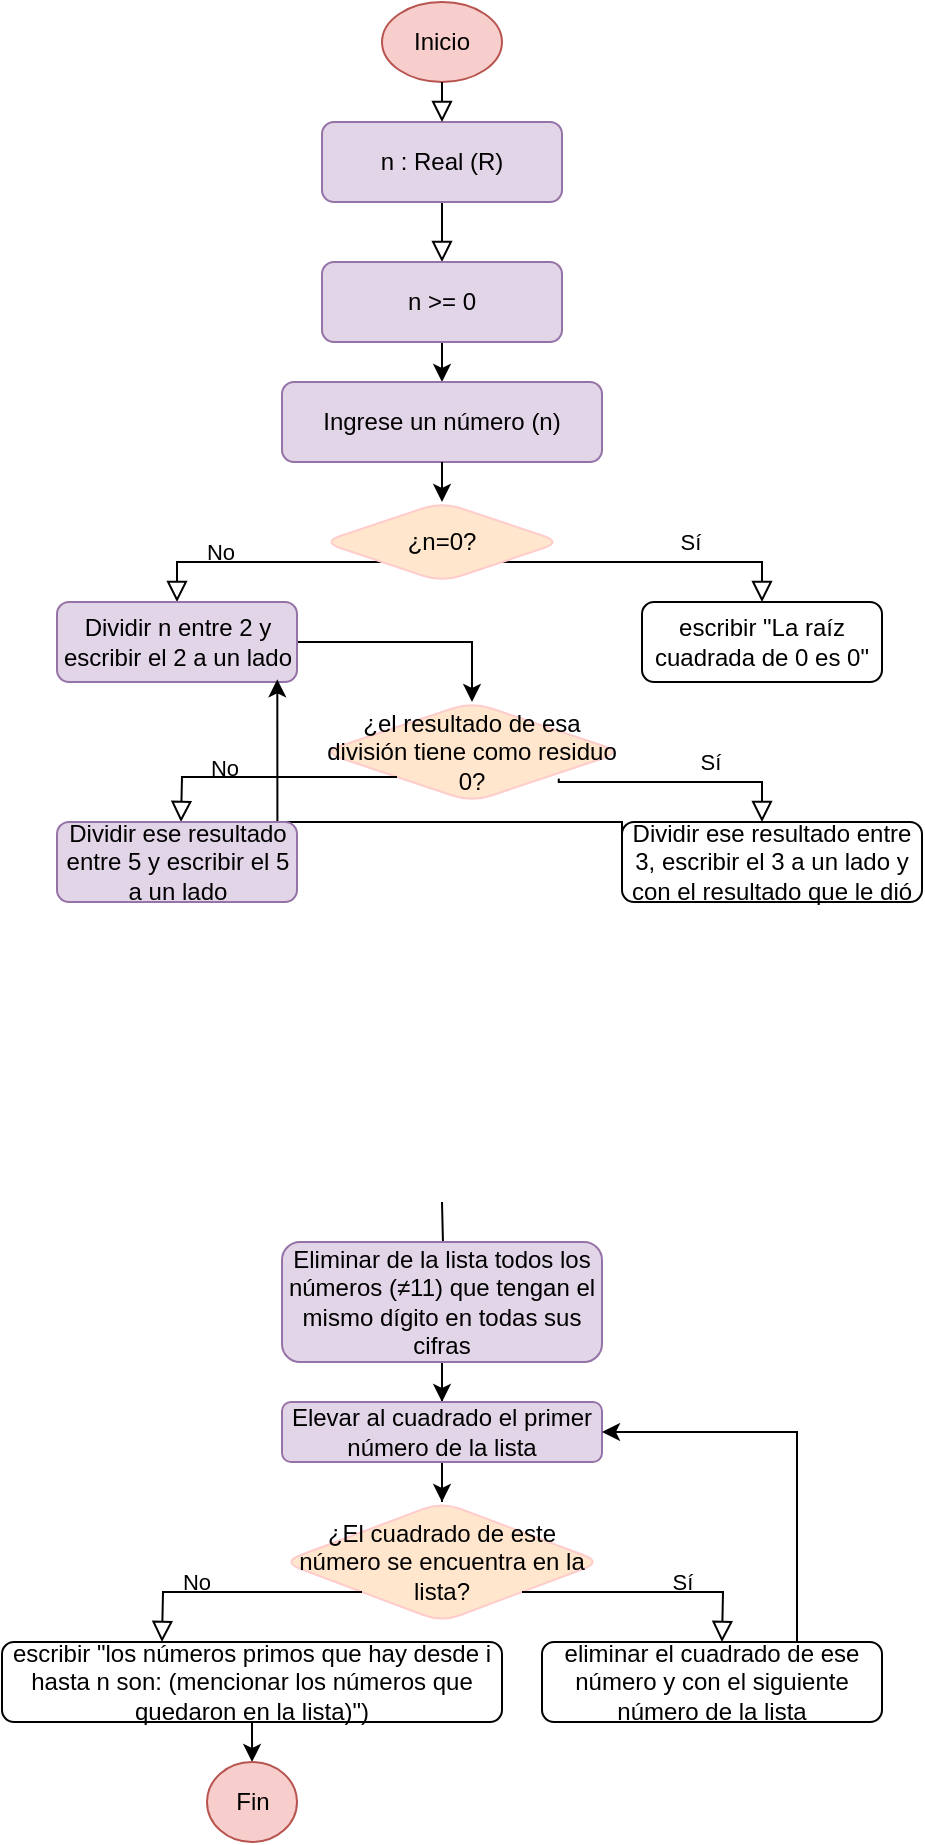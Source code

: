 <mxfile version="21.7.5" type="github">
  <diagram id="C5RBs43oDa-KdzZeNtuy" name="Page-1">
    <mxGraphModel dx="652" dy="348" grid="1" gridSize="10" guides="1" tooltips="1" connect="1" arrows="1" fold="1" page="1" pageScale="1" pageWidth="827" pageHeight="1169" math="0" shadow="0">
      <root>
        <mxCell id="WIyWlLk6GJQsqaUBKTNV-0" />
        <mxCell id="WIyWlLk6GJQsqaUBKTNV-1" parent="WIyWlLk6GJQsqaUBKTNV-0" />
        <mxCell id="WIyWlLk6GJQsqaUBKTNV-2" value="" style="rounded=0;html=1;jettySize=auto;orthogonalLoop=1;fontSize=11;endArrow=block;endFill=0;endSize=8;strokeWidth=1;shadow=0;labelBackgroundColor=none;edgeStyle=orthogonalEdgeStyle;" parent="WIyWlLk6GJQsqaUBKTNV-1" source="WIyWlLk6GJQsqaUBKTNV-3" edge="1">
          <mxGeometry relative="1" as="geometry">
            <mxPoint x="220" y="130" as="targetPoint" />
            <Array as="points">
              <mxPoint x="220" y="130" />
              <mxPoint x="220" y="130" />
            </Array>
          </mxGeometry>
        </mxCell>
        <mxCell id="WIyWlLk6GJQsqaUBKTNV-3" value="n : Real (R)" style="rounded=1;whiteSpace=wrap;html=1;fontSize=12;glass=0;strokeWidth=1;shadow=0;fillColor=#e1d5e7;strokeColor=#9673a6;" parent="WIyWlLk6GJQsqaUBKTNV-1" vertex="1">
          <mxGeometry x="160" y="60" width="120" height="40" as="geometry" />
        </mxCell>
        <mxCell id="WIyWlLk6GJQsqaUBKTNV-8" value="No" style="rounded=0;html=1;jettySize=auto;orthogonalLoop=1;fontSize=11;endArrow=block;endFill=0;endSize=8;strokeWidth=1;shadow=0;labelBackgroundColor=none;edgeStyle=orthogonalEdgeStyle;exitX=0;exitY=1;exitDx=0;exitDy=0;" parent="WIyWlLk6GJQsqaUBKTNV-1" source="UFm0XBWb2cDGTMjMBXUD-12" target="UFm0XBWb2cDGTMjMBXUD-35" edge="1">
          <mxGeometry x="0.334" y="-5" relative="1" as="geometry">
            <mxPoint as="offset" />
            <mxPoint x="80" y="300" as="targetPoint" />
          </mxGeometry>
        </mxCell>
        <mxCell id="WIyWlLk6GJQsqaUBKTNV-9" value="Sí" style="edgeStyle=orthogonalEdgeStyle;rounded=0;html=1;jettySize=auto;orthogonalLoop=1;fontSize=11;endArrow=block;endFill=0;endSize=8;strokeWidth=1;shadow=0;labelBackgroundColor=none;exitX=1;exitY=1;exitDx=0;exitDy=0;entryX=0.5;entryY=0;entryDx=0;entryDy=0;" parent="WIyWlLk6GJQsqaUBKTNV-1" source="UFm0XBWb2cDGTMjMBXUD-12" target="WIyWlLk6GJQsqaUBKTNV-12" edge="1">
          <mxGeometry x="0.25" y="10" relative="1" as="geometry">
            <mxPoint as="offset" />
            <mxPoint x="294" y="270" as="sourcePoint" />
            <mxPoint x="394" y="450.0" as="targetPoint" />
            <Array as="points">
              <mxPoint x="380" y="280" />
            </Array>
          </mxGeometry>
        </mxCell>
        <mxCell id="WIyWlLk6GJQsqaUBKTNV-12" value="escribir &quot;La raíz cuadrada de 0 es 0&quot;" style="rounded=1;whiteSpace=wrap;html=1;fontSize=12;glass=0;strokeWidth=1;shadow=0;" parent="WIyWlLk6GJQsqaUBKTNV-1" vertex="1">
          <mxGeometry x="320" y="300" width="120" height="40" as="geometry" />
        </mxCell>
        <mxCell id="UFm0XBWb2cDGTMjMBXUD-2" value="Inicio" style="ellipse;whiteSpace=wrap;html=1;fillColor=#f8cecc;strokeColor=#b85450;" vertex="1" parent="WIyWlLk6GJQsqaUBKTNV-1">
          <mxGeometry x="190" width="60" height="40" as="geometry" />
        </mxCell>
        <mxCell id="UFm0XBWb2cDGTMjMBXUD-3" value="" style="rounded=0;html=1;jettySize=auto;orthogonalLoop=1;fontSize=11;endArrow=block;endFill=0;endSize=8;strokeWidth=1;shadow=0;labelBackgroundColor=none;edgeStyle=orthogonalEdgeStyle;exitX=0.5;exitY=1;exitDx=0;exitDy=0;" edge="1" parent="WIyWlLk6GJQsqaUBKTNV-1" source="UFm0XBWb2cDGTMjMBXUD-2">
          <mxGeometry relative="1" as="geometry">
            <mxPoint x="219.5" y="40" as="sourcePoint" />
            <mxPoint x="220" y="60" as="targetPoint" />
            <Array as="points" />
          </mxGeometry>
        </mxCell>
        <mxCell id="UFm0XBWb2cDGTMjMBXUD-5" style="edgeStyle=orthogonalEdgeStyle;rounded=0;orthogonalLoop=1;jettySize=auto;html=1;" edge="1" parent="WIyWlLk6GJQsqaUBKTNV-1" source="UFm0XBWb2cDGTMjMBXUD-4">
          <mxGeometry relative="1" as="geometry">
            <mxPoint x="220" y="190" as="targetPoint" />
          </mxGeometry>
        </mxCell>
        <mxCell id="UFm0XBWb2cDGTMjMBXUD-4" value="n &amp;gt;= 0" style="rounded=1;whiteSpace=wrap;html=1;fillColor=#e1d5e7;strokeColor=#9673a6;" vertex="1" parent="WIyWlLk6GJQsqaUBKTNV-1">
          <mxGeometry x="160" y="130" width="120" height="40" as="geometry" />
        </mxCell>
        <mxCell id="UFm0XBWb2cDGTMjMBXUD-6" value="Ingrese un número (n)" style="rounded=1;whiteSpace=wrap;html=1;fillColor=#e1d5e7;strokeColor=#9673a6;" vertex="1" parent="WIyWlLk6GJQsqaUBKTNV-1">
          <mxGeometry x="140" y="190" width="160" height="40" as="geometry" />
        </mxCell>
        <mxCell id="UFm0XBWb2cDGTMjMBXUD-8" value="" style="endArrow=classic;html=1;rounded=0;exitX=0.5;exitY=1;exitDx=0;exitDy=0;entryX=0.5;entryY=0;entryDx=0;entryDy=0;entryPerimeter=0;" edge="1" parent="WIyWlLk6GJQsqaUBKTNV-1" source="UFm0XBWb2cDGTMjMBXUD-6" target="UFm0XBWb2cDGTMjMBXUD-12">
          <mxGeometry width="50" height="50" relative="1" as="geometry">
            <mxPoint x="370" y="190" as="sourcePoint" />
            <mxPoint x="220" y="250" as="targetPoint" />
          </mxGeometry>
        </mxCell>
        <mxCell id="UFm0XBWb2cDGTMjMBXUD-12" value="¿n=0?" style="rhombus;whiteSpace=wrap;html=1;fillColor=#ffe6cc;strokeColor=#FFCCCC;rounded=1;container=0;" vertex="1" parent="WIyWlLk6GJQsqaUBKTNV-1">
          <mxGeometry x="160" y="250" width="120" height="40" as="geometry" />
        </mxCell>
        <mxCell id="UFm0XBWb2cDGTMjMBXUD-21" value="" style="edgeStyle=orthogonalEdgeStyle;rounded=0;orthogonalLoop=1;jettySize=auto;html=1;" edge="1" parent="WIyWlLk6GJQsqaUBKTNV-1" target="UFm0XBWb2cDGTMjMBXUD-20">
          <mxGeometry relative="1" as="geometry">
            <mxPoint x="220" y="600.0" as="sourcePoint" />
          </mxGeometry>
        </mxCell>
        <mxCell id="UFm0XBWb2cDGTMjMBXUD-23" value="" style="edgeStyle=orthogonalEdgeStyle;rounded=0;orthogonalLoop=1;jettySize=auto;html=1;" edge="1" parent="WIyWlLk6GJQsqaUBKTNV-1" source="UFm0XBWb2cDGTMjMBXUD-20" target="UFm0XBWb2cDGTMjMBXUD-22">
          <mxGeometry relative="1" as="geometry" />
        </mxCell>
        <mxCell id="UFm0XBWb2cDGTMjMBXUD-20" value="Eliminar de la lista todos los números (≠11) que tengan el mismo dígito en todas sus cifras" style="whiteSpace=wrap;html=1;fillColor=#e1d5e7;strokeColor=#9673a6;rounded=1;" vertex="1" parent="WIyWlLk6GJQsqaUBKTNV-1">
          <mxGeometry x="140" y="620" width="160" height="60" as="geometry" />
        </mxCell>
        <mxCell id="UFm0XBWb2cDGTMjMBXUD-25" style="edgeStyle=orthogonalEdgeStyle;rounded=0;orthogonalLoop=1;jettySize=auto;html=1;entryX=0.5;entryY=0;entryDx=0;entryDy=0;" edge="1" parent="WIyWlLk6GJQsqaUBKTNV-1" source="UFm0XBWb2cDGTMjMBXUD-22" target="UFm0XBWb2cDGTMjMBXUD-24">
          <mxGeometry relative="1" as="geometry" />
        </mxCell>
        <mxCell id="UFm0XBWb2cDGTMjMBXUD-22" value="Elevar al cuadrado el primer número de la lista" style="whiteSpace=wrap;html=1;fillColor=#e1d5e7;strokeColor=#9673a6;rounded=1;" vertex="1" parent="WIyWlLk6GJQsqaUBKTNV-1">
          <mxGeometry x="140" y="700" width="160" height="30" as="geometry" />
        </mxCell>
        <mxCell id="UFm0XBWb2cDGTMjMBXUD-24" value="¿El cuadrado de este número se encuentra en la lista?" style="rhombus;whiteSpace=wrap;html=1;fillColor=#ffe6cc;strokeColor=#FFCCCC;rounded=1;container=0;" vertex="1" parent="WIyWlLk6GJQsqaUBKTNV-1">
          <mxGeometry x="140" y="750" width="160" height="60" as="geometry" />
        </mxCell>
        <mxCell id="UFm0XBWb2cDGTMjMBXUD-26" value="No" style="rounded=0;html=1;jettySize=auto;orthogonalLoop=1;fontSize=11;endArrow=block;endFill=0;endSize=8;strokeWidth=1;shadow=0;labelBackgroundColor=none;edgeStyle=orthogonalEdgeStyle;exitX=0;exitY=1;exitDx=0;exitDy=0;" edge="1" parent="WIyWlLk6GJQsqaUBKTNV-1" source="UFm0XBWb2cDGTMjMBXUD-24">
          <mxGeometry x="0.334" y="-5" relative="1" as="geometry">
            <mxPoint as="offset" />
            <mxPoint x="160" y="785" as="sourcePoint" />
            <mxPoint x="80" y="820" as="targetPoint" />
          </mxGeometry>
        </mxCell>
        <mxCell id="UFm0XBWb2cDGTMjMBXUD-27" value="Sí" style="rounded=0;html=1;jettySize=auto;orthogonalLoop=1;fontSize=11;endArrow=block;endFill=0;endSize=8;strokeWidth=1;shadow=0;labelBackgroundColor=none;edgeStyle=orthogonalEdgeStyle;exitX=1;exitY=1;exitDx=0;exitDy=0;" edge="1" parent="WIyWlLk6GJQsqaUBKTNV-1" source="UFm0XBWb2cDGTMjMBXUD-24">
          <mxGeometry x="0.275" y="5" relative="1" as="geometry">
            <mxPoint as="offset" />
            <mxPoint x="370" y="800" as="sourcePoint" />
            <mxPoint x="360" y="820" as="targetPoint" />
          </mxGeometry>
        </mxCell>
        <mxCell id="UFm0XBWb2cDGTMjMBXUD-29" style="edgeStyle=orthogonalEdgeStyle;rounded=0;orthogonalLoop=1;jettySize=auto;html=1;entryX=1;entryY=0.5;entryDx=0;entryDy=0;exitX=0.75;exitY=0;exitDx=0;exitDy=0;" edge="1" parent="WIyWlLk6GJQsqaUBKTNV-1" source="UFm0XBWb2cDGTMjMBXUD-28" target="UFm0XBWb2cDGTMjMBXUD-22">
          <mxGeometry relative="1" as="geometry" />
        </mxCell>
        <mxCell id="UFm0XBWb2cDGTMjMBXUD-28" value="eliminar el cuadrado de ese número y con el siguiente número de la lista" style="rounded=1;whiteSpace=wrap;html=1;" vertex="1" parent="WIyWlLk6GJQsqaUBKTNV-1">
          <mxGeometry x="270" y="820" width="170" height="40" as="geometry" />
        </mxCell>
        <mxCell id="UFm0XBWb2cDGTMjMBXUD-31" style="edgeStyle=orthogonalEdgeStyle;rounded=0;orthogonalLoop=1;jettySize=auto;html=1;exitX=0.5;exitY=1;exitDx=0;exitDy=0;" edge="1" parent="WIyWlLk6GJQsqaUBKTNV-1" source="UFm0XBWb2cDGTMjMBXUD-30">
          <mxGeometry relative="1" as="geometry">
            <mxPoint x="125.037" y="880" as="targetPoint" />
          </mxGeometry>
        </mxCell>
        <mxCell id="UFm0XBWb2cDGTMjMBXUD-30" value="escribir &quot;los números primos que hay desde i hasta n son: (mencionar los números que quedaron en la lista)&quot;)" style="rounded=1;whiteSpace=wrap;html=1;" vertex="1" parent="WIyWlLk6GJQsqaUBKTNV-1">
          <mxGeometry y="820" width="250" height="40" as="geometry" />
        </mxCell>
        <mxCell id="UFm0XBWb2cDGTMjMBXUD-33" value="Fin" style="ellipse;whiteSpace=wrap;html=1;fillColor=#f8cecc;strokeColor=#b85450;" vertex="1" parent="WIyWlLk6GJQsqaUBKTNV-1">
          <mxGeometry x="102.5" y="880" width="45" height="40" as="geometry" />
        </mxCell>
        <mxCell id="UFm0XBWb2cDGTMjMBXUD-36" style="edgeStyle=orthogonalEdgeStyle;rounded=0;orthogonalLoop=1;jettySize=auto;html=1;" edge="1" parent="WIyWlLk6GJQsqaUBKTNV-1" source="UFm0XBWb2cDGTMjMBXUD-35" target="UFm0XBWb2cDGTMjMBXUD-37">
          <mxGeometry relative="1" as="geometry">
            <mxPoint x="220" y="360" as="targetPoint" />
          </mxGeometry>
        </mxCell>
        <mxCell id="UFm0XBWb2cDGTMjMBXUD-35" value="Dividir n entre 2 y escribir el 2 a un lado" style="rounded=1;whiteSpace=wrap;html=1;fillColor=#e1d5e7;strokeColor=#9673a6;" vertex="1" parent="WIyWlLk6GJQsqaUBKTNV-1">
          <mxGeometry x="27.5" y="300" width="120" height="40" as="geometry" />
        </mxCell>
        <mxCell id="UFm0XBWb2cDGTMjMBXUD-37" value="¿el resultado de esa división tiene como residuo 0?" style="rhombus;whiteSpace=wrap;html=1;fillColor=#ffe6cc;strokeColor=#FFCCCC;rounded=1;container=0;" vertex="1" parent="WIyWlLk6GJQsqaUBKTNV-1">
          <mxGeometry x="160" y="350" width="150" height="50" as="geometry" />
        </mxCell>
        <mxCell id="UFm0XBWb2cDGTMjMBXUD-38" value="No" style="rounded=0;html=1;jettySize=auto;orthogonalLoop=1;fontSize=11;endArrow=block;endFill=0;endSize=8;strokeWidth=1;shadow=0;labelBackgroundColor=none;edgeStyle=orthogonalEdgeStyle;exitX=0;exitY=1;exitDx=0;exitDy=0;" edge="1" parent="WIyWlLk6GJQsqaUBKTNV-1" source="UFm0XBWb2cDGTMjMBXUD-37">
          <mxGeometry x="0.334" y="-5" relative="1" as="geometry">
            <mxPoint as="offset" />
            <mxPoint x="190" y="387.5" as="sourcePoint" />
            <mxPoint x="89.5" y="410" as="targetPoint" />
          </mxGeometry>
        </mxCell>
        <mxCell id="UFm0XBWb2cDGTMjMBXUD-39" value="Sí" style="edgeStyle=orthogonalEdgeStyle;rounded=0;html=1;jettySize=auto;orthogonalLoop=1;fontSize=11;endArrow=block;endFill=0;endSize=8;strokeWidth=1;shadow=0;labelBackgroundColor=none;exitX=0.789;exitY=0.766;exitDx=0;exitDy=0;exitPerimeter=0;" edge="1" parent="WIyWlLk6GJQsqaUBKTNV-1" source="UFm0XBWb2cDGTMjMBXUD-37">
          <mxGeometry x="0.25" y="10" relative="1" as="geometry">
            <mxPoint as="offset" />
            <mxPoint x="270" y="390" as="sourcePoint" />
            <mxPoint x="380" y="410" as="targetPoint" />
            <Array as="points">
              <mxPoint x="278" y="390" />
              <mxPoint x="380" y="390" />
              <mxPoint x="380" y="410" />
            </Array>
          </mxGeometry>
        </mxCell>
        <mxCell id="UFm0XBWb2cDGTMjMBXUD-41" style="edgeStyle=orthogonalEdgeStyle;rounded=0;orthogonalLoop=1;jettySize=auto;html=1;exitX=0;exitY=0.5;exitDx=0;exitDy=0;entryX=0.918;entryY=0.967;entryDx=0;entryDy=0;entryPerimeter=0;" edge="1" parent="WIyWlLk6GJQsqaUBKTNV-1" source="UFm0XBWb2cDGTMjMBXUD-40" target="UFm0XBWb2cDGTMjMBXUD-35">
          <mxGeometry relative="1" as="geometry">
            <mxPoint x="148" y="340" as="targetPoint" />
            <Array as="points">
              <mxPoint x="310" y="410" />
              <mxPoint x="138" y="410" />
            </Array>
          </mxGeometry>
        </mxCell>
        <mxCell id="UFm0XBWb2cDGTMjMBXUD-40" value="Dividir ese resultado entre 3, escribir el 3 a un lado y con el resultado que le dió" style="rounded=1;whiteSpace=wrap;html=1;fontSize=12;glass=0;strokeWidth=1;shadow=0;" vertex="1" parent="WIyWlLk6GJQsqaUBKTNV-1">
          <mxGeometry x="310" y="410" width="150" height="40" as="geometry" />
        </mxCell>
        <mxCell id="UFm0XBWb2cDGTMjMBXUD-42" value="Dividir ese resultado entre 5 y escribir el 5 a un lado" style="rounded=1;whiteSpace=wrap;html=1;fillColor=#e1d5e7;strokeColor=#9673a6;" vertex="1" parent="WIyWlLk6GJQsqaUBKTNV-1">
          <mxGeometry x="27.5" y="410" width="120" height="40" as="geometry" />
        </mxCell>
      </root>
    </mxGraphModel>
  </diagram>
</mxfile>
